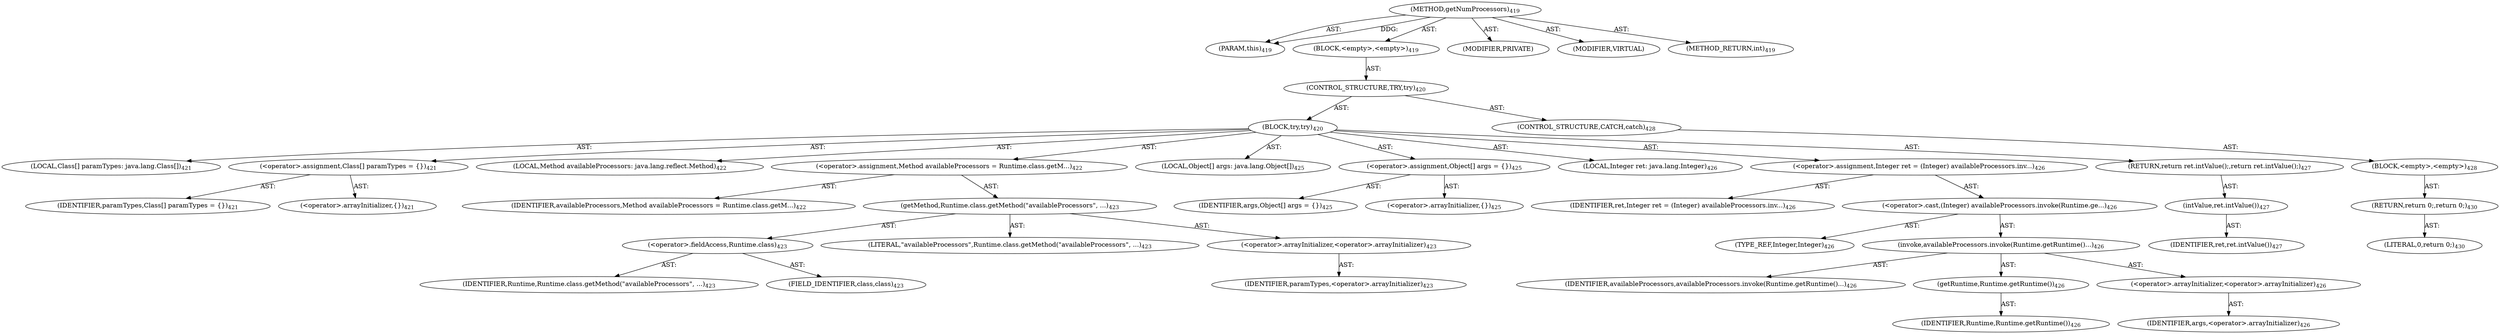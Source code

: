 digraph "getNumProcessors" {  
"111669149709" [label = <(METHOD,getNumProcessors)<SUB>419</SUB>> ]
"115964117019" [label = <(PARAM,this)<SUB>419</SUB>> ]
"25769803828" [label = <(BLOCK,&lt;empty&gt;,&lt;empty&gt;)<SUB>419</SUB>> ]
"47244640289" [label = <(CONTROL_STRUCTURE,TRY,try)<SUB>420</SUB>> ]
"25769803829" [label = <(BLOCK,try,try)<SUB>420</SUB>> ]
"94489280538" [label = <(LOCAL,Class[] paramTypes: java.lang.Class[])<SUB>421</SUB>> ]
"30064771306" [label = <(&lt;operator&gt;.assignment,Class[] paramTypes = {})<SUB>421</SUB>> ]
"68719476929" [label = <(IDENTIFIER,paramTypes,Class[] paramTypes = {})<SUB>421</SUB>> ]
"30064771307" [label = <(&lt;operator&gt;.arrayInitializer,{})<SUB>421</SUB>> ]
"94489280539" [label = <(LOCAL,Method availableProcessors: java.lang.reflect.Method)<SUB>422</SUB>> ]
"30064771308" [label = <(&lt;operator&gt;.assignment,Method availableProcessors = Runtime.class.getM...)<SUB>422</SUB>> ]
"68719476930" [label = <(IDENTIFIER,availableProcessors,Method availableProcessors = Runtime.class.getM...)<SUB>422</SUB>> ]
"30064771309" [label = <(getMethod,Runtime.class.getMethod(&quot;availableProcessors&quot;, ...)<SUB>423</SUB>> ]
"30064771310" [label = <(&lt;operator&gt;.fieldAccess,Runtime.class)<SUB>423</SUB>> ]
"68719476931" [label = <(IDENTIFIER,Runtime,Runtime.class.getMethod(&quot;availableProcessors&quot;, ...)<SUB>423</SUB>> ]
"55834574911" [label = <(FIELD_IDENTIFIER,class,class)<SUB>423</SUB>> ]
"90194313248" [label = <(LITERAL,&quot;availableProcessors&quot;,Runtime.class.getMethod(&quot;availableProcessors&quot;, ...)<SUB>423</SUB>> ]
"30064771311" [label = <(&lt;operator&gt;.arrayInitializer,&lt;operator&gt;.arrayInitializer)<SUB>423</SUB>> ]
"68719476932" [label = <(IDENTIFIER,paramTypes,&lt;operator&gt;.arrayInitializer)<SUB>423</SUB>> ]
"94489280540" [label = <(LOCAL,Object[] args: java.lang.Object[])<SUB>425</SUB>> ]
"30064771312" [label = <(&lt;operator&gt;.assignment,Object[] args = {})<SUB>425</SUB>> ]
"68719476933" [label = <(IDENTIFIER,args,Object[] args = {})<SUB>425</SUB>> ]
"30064771313" [label = <(&lt;operator&gt;.arrayInitializer,{})<SUB>425</SUB>> ]
"94489280541" [label = <(LOCAL,Integer ret: java.lang.Integer)<SUB>426</SUB>> ]
"30064771314" [label = <(&lt;operator&gt;.assignment,Integer ret = (Integer) availableProcessors.inv...)<SUB>426</SUB>> ]
"68719476934" [label = <(IDENTIFIER,ret,Integer ret = (Integer) availableProcessors.inv...)<SUB>426</SUB>> ]
"30064771315" [label = <(&lt;operator&gt;.cast,(Integer) availableProcessors.invoke(Runtime.ge...)<SUB>426</SUB>> ]
"180388626438" [label = <(TYPE_REF,Integer,Integer)<SUB>426</SUB>> ]
"30064771316" [label = <(invoke,availableProcessors.invoke(Runtime.getRuntime()...)<SUB>426</SUB>> ]
"68719476935" [label = <(IDENTIFIER,availableProcessors,availableProcessors.invoke(Runtime.getRuntime()...)<SUB>426</SUB>> ]
"30064771317" [label = <(getRuntime,Runtime.getRuntime())<SUB>426</SUB>> ]
"68719476936" [label = <(IDENTIFIER,Runtime,Runtime.getRuntime())<SUB>426</SUB>> ]
"30064771318" [label = <(&lt;operator&gt;.arrayInitializer,&lt;operator&gt;.arrayInitializer)<SUB>426</SUB>> ]
"68719476937" [label = <(IDENTIFIER,args,&lt;operator&gt;.arrayInitializer)<SUB>426</SUB>> ]
"146028888065" [label = <(RETURN,return ret.intValue();,return ret.intValue();)<SUB>427</SUB>> ]
"30064771319" [label = <(intValue,ret.intValue())<SUB>427</SUB>> ]
"68719476938" [label = <(IDENTIFIER,ret,ret.intValue())<SUB>427</SUB>> ]
"47244640290" [label = <(CONTROL_STRUCTURE,CATCH,catch)<SUB>428</SUB>> ]
"25769803830" [label = <(BLOCK,&lt;empty&gt;,&lt;empty&gt;)<SUB>428</SUB>> ]
"146028888066" [label = <(RETURN,return 0;,return 0;)<SUB>430</SUB>> ]
"90194313249" [label = <(LITERAL,0,return 0;)<SUB>430</SUB>> ]
"133143986218" [label = <(MODIFIER,PRIVATE)> ]
"133143986219" [label = <(MODIFIER,VIRTUAL)> ]
"128849018893" [label = <(METHOD_RETURN,int)<SUB>419</SUB>> ]
  "111669149709" -> "115964117019"  [ label = "AST: "] 
  "111669149709" -> "25769803828"  [ label = "AST: "] 
  "111669149709" -> "133143986218"  [ label = "AST: "] 
  "111669149709" -> "133143986219"  [ label = "AST: "] 
  "111669149709" -> "128849018893"  [ label = "AST: "] 
  "25769803828" -> "47244640289"  [ label = "AST: "] 
  "47244640289" -> "25769803829"  [ label = "AST: "] 
  "47244640289" -> "47244640290"  [ label = "AST: "] 
  "25769803829" -> "94489280538"  [ label = "AST: "] 
  "25769803829" -> "30064771306"  [ label = "AST: "] 
  "25769803829" -> "94489280539"  [ label = "AST: "] 
  "25769803829" -> "30064771308"  [ label = "AST: "] 
  "25769803829" -> "94489280540"  [ label = "AST: "] 
  "25769803829" -> "30064771312"  [ label = "AST: "] 
  "25769803829" -> "94489280541"  [ label = "AST: "] 
  "25769803829" -> "30064771314"  [ label = "AST: "] 
  "25769803829" -> "146028888065"  [ label = "AST: "] 
  "30064771306" -> "68719476929"  [ label = "AST: "] 
  "30064771306" -> "30064771307"  [ label = "AST: "] 
  "30064771308" -> "68719476930"  [ label = "AST: "] 
  "30064771308" -> "30064771309"  [ label = "AST: "] 
  "30064771309" -> "30064771310"  [ label = "AST: "] 
  "30064771309" -> "90194313248"  [ label = "AST: "] 
  "30064771309" -> "30064771311"  [ label = "AST: "] 
  "30064771310" -> "68719476931"  [ label = "AST: "] 
  "30064771310" -> "55834574911"  [ label = "AST: "] 
  "30064771311" -> "68719476932"  [ label = "AST: "] 
  "30064771312" -> "68719476933"  [ label = "AST: "] 
  "30064771312" -> "30064771313"  [ label = "AST: "] 
  "30064771314" -> "68719476934"  [ label = "AST: "] 
  "30064771314" -> "30064771315"  [ label = "AST: "] 
  "30064771315" -> "180388626438"  [ label = "AST: "] 
  "30064771315" -> "30064771316"  [ label = "AST: "] 
  "30064771316" -> "68719476935"  [ label = "AST: "] 
  "30064771316" -> "30064771317"  [ label = "AST: "] 
  "30064771316" -> "30064771318"  [ label = "AST: "] 
  "30064771317" -> "68719476936"  [ label = "AST: "] 
  "30064771318" -> "68719476937"  [ label = "AST: "] 
  "146028888065" -> "30064771319"  [ label = "AST: "] 
  "30064771319" -> "68719476938"  [ label = "AST: "] 
  "47244640290" -> "25769803830"  [ label = "AST: "] 
  "25769803830" -> "146028888066"  [ label = "AST: "] 
  "146028888066" -> "90194313249"  [ label = "AST: "] 
  "111669149709" -> "115964117019"  [ label = "DDG: "] 
}

